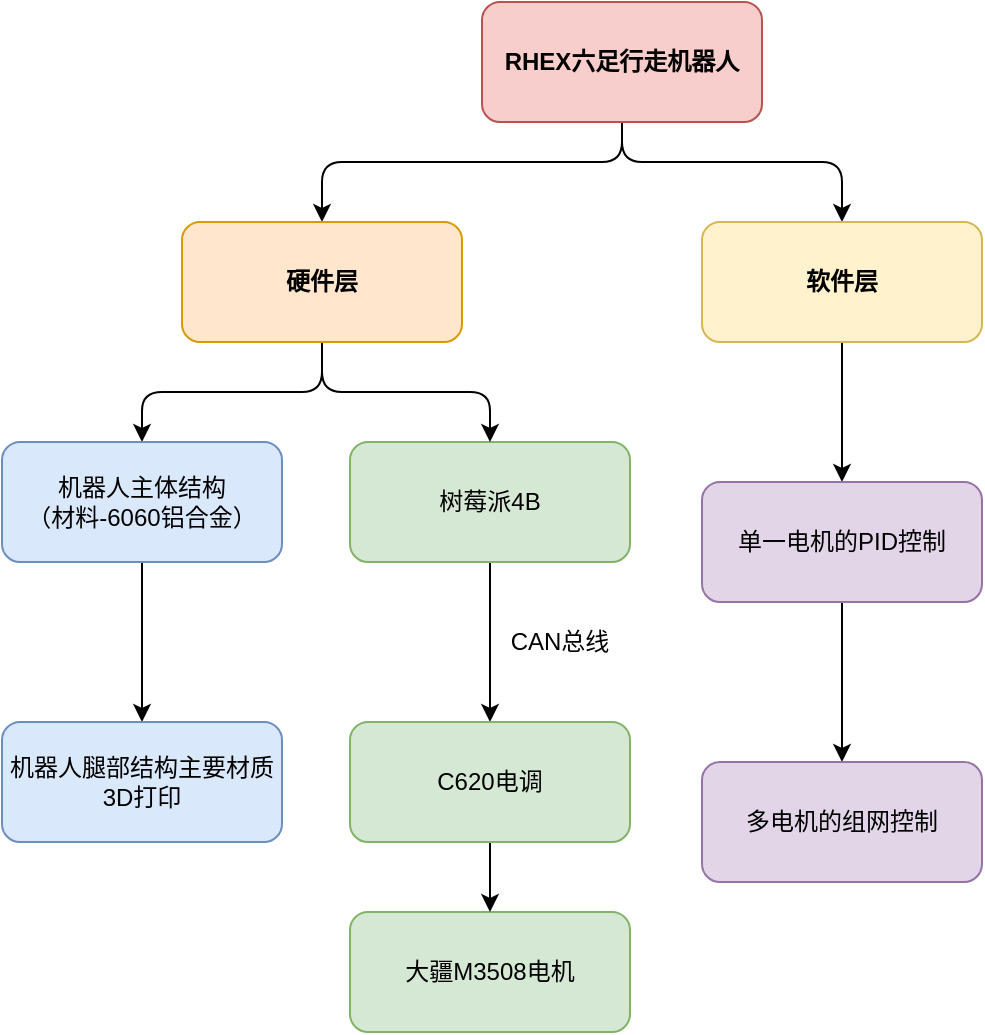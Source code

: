 <mxfile version="14.1.1" type="github">
  <diagram id="0fhJsxupJ34avvza4oCv" name="Page-1">
    <mxGraphModel dx="996" dy="560" grid="1" gridSize="10" guides="1" tooltips="1" connect="1" arrows="1" fold="1" page="1" pageScale="1" pageWidth="827" pageHeight="1169" math="0" shadow="0">
      <root>
        <mxCell id="0" />
        <mxCell id="1" parent="0" />
        <mxCell id="losFjBVcdrx-_rACfw7f-8" style="edgeStyle=orthogonalEdgeStyle;rounded=1;orthogonalLoop=1;jettySize=auto;html=1;entryX=0.5;entryY=0;entryDx=0;entryDy=0;" edge="1" parent="1" source="losFjBVcdrx-_rACfw7f-1" target="losFjBVcdrx-_rACfw7f-7">
          <mxGeometry relative="1" as="geometry">
            <Array as="points">
              <mxPoint x="480" y="200" />
              <mxPoint x="330" y="200" />
            </Array>
          </mxGeometry>
        </mxCell>
        <mxCell id="losFjBVcdrx-_rACfw7f-16" style="edgeStyle=orthogonalEdgeStyle;rounded=1;orthogonalLoop=1;jettySize=auto;html=1;entryX=0.5;entryY=0;entryDx=0;entryDy=0;" edge="1" parent="1" source="losFjBVcdrx-_rACfw7f-1" target="losFjBVcdrx-_rACfw7f-9">
          <mxGeometry relative="1" as="geometry">
            <Array as="points">
              <mxPoint x="480" y="200" />
              <mxPoint x="590" y="200" />
            </Array>
          </mxGeometry>
        </mxCell>
        <mxCell id="losFjBVcdrx-_rACfw7f-1" value="RHEX六足行走机器人" style="rounded=1;whiteSpace=wrap;html=1;fillColor=#f8cecc;strokeColor=#b85450;fontStyle=1" vertex="1" parent="1">
          <mxGeometry x="410" y="120" width="140" height="60" as="geometry" />
        </mxCell>
        <mxCell id="losFjBVcdrx-_rACfw7f-3" value="大疆M3508电机" style="rounded=1;whiteSpace=wrap;html=1;fillColor=#d5e8d4;strokeColor=#82b366;" vertex="1" parent="1">
          <mxGeometry x="344" y="575" width="140" height="60" as="geometry" />
        </mxCell>
        <mxCell id="losFjBVcdrx-_rACfw7f-13" style="edgeStyle=orthogonalEdgeStyle;rounded=1;orthogonalLoop=1;jettySize=auto;html=1;entryX=0.5;entryY=0;entryDx=0;entryDy=0;" edge="1" parent="1" source="losFjBVcdrx-_rACfw7f-5" target="losFjBVcdrx-_rACfw7f-11">
          <mxGeometry relative="1" as="geometry" />
        </mxCell>
        <mxCell id="losFjBVcdrx-_rACfw7f-5" value="树莓派4B" style="rounded=1;whiteSpace=wrap;html=1;fillColor=#d5e8d4;strokeColor=#82b366;" vertex="1" parent="1">
          <mxGeometry x="344" y="340" width="140" height="60" as="geometry" />
        </mxCell>
        <mxCell id="losFjBVcdrx-_rACfw7f-12" style="edgeStyle=orthogonalEdgeStyle;rounded=1;orthogonalLoop=1;jettySize=auto;html=1;entryX=0.5;entryY=0;entryDx=0;entryDy=0;" edge="1" parent="1" source="losFjBVcdrx-_rACfw7f-7" target="losFjBVcdrx-_rACfw7f-5">
          <mxGeometry relative="1" as="geometry" />
        </mxCell>
        <mxCell id="losFjBVcdrx-_rACfw7f-20" style="edgeStyle=orthogonalEdgeStyle;rounded=1;orthogonalLoop=1;jettySize=auto;html=1;entryX=0.5;entryY=0;entryDx=0;entryDy=0;" edge="1" parent="1" source="losFjBVcdrx-_rACfw7f-7" target="losFjBVcdrx-_rACfw7f-18">
          <mxGeometry relative="1" as="geometry" />
        </mxCell>
        <mxCell id="losFjBVcdrx-_rACfw7f-7" value="硬件层" style="rounded=1;whiteSpace=wrap;html=1;labelBackgroundColor=none;labelBorderColor=none;fillColor=#ffe6cc;strokeColor=#d79b00;fontStyle=1;" vertex="1" parent="1">
          <mxGeometry x="260" y="230" width="140" height="60" as="geometry" />
        </mxCell>
        <mxCell id="losFjBVcdrx-_rACfw7f-24" style="edgeStyle=orthogonalEdgeStyle;rounded=1;orthogonalLoop=1;jettySize=auto;html=1;" edge="1" parent="1" source="losFjBVcdrx-_rACfw7f-9" target="losFjBVcdrx-_rACfw7f-22">
          <mxGeometry relative="1" as="geometry" />
        </mxCell>
        <mxCell id="losFjBVcdrx-_rACfw7f-9" value="软件层" style="rounded=1;whiteSpace=wrap;html=1;fontStyle=1;fillColor=#fff2cc;strokeColor=#d6b656;" vertex="1" parent="1">
          <mxGeometry x="520" y="230" width="140" height="60" as="geometry" />
        </mxCell>
        <mxCell id="losFjBVcdrx-_rACfw7f-14" style="edgeStyle=orthogonalEdgeStyle;rounded=1;orthogonalLoop=1;jettySize=auto;html=1;entryX=0.5;entryY=0;entryDx=0;entryDy=0;" edge="1" parent="1" source="losFjBVcdrx-_rACfw7f-11" target="losFjBVcdrx-_rACfw7f-3">
          <mxGeometry relative="1" as="geometry" />
        </mxCell>
        <mxCell id="losFjBVcdrx-_rACfw7f-11" value="C620电调" style="rounded=1;whiteSpace=wrap;html=1;fillColor=#d5e8d4;strokeColor=#82b366;" vertex="1" parent="1">
          <mxGeometry x="344" y="480" width="140" height="60" as="geometry" />
        </mxCell>
        <mxCell id="losFjBVcdrx-_rACfw7f-17" value="CAN总线" style="text;html=1;strokeColor=none;fillColor=none;align=center;verticalAlign=middle;whiteSpace=wrap;rounded=0;" vertex="1" parent="1">
          <mxGeometry x="414" y="430" width="70" height="20" as="geometry" />
        </mxCell>
        <mxCell id="losFjBVcdrx-_rACfw7f-21" style="edgeStyle=orthogonalEdgeStyle;rounded=1;orthogonalLoop=1;jettySize=auto;html=1;entryX=0.5;entryY=0;entryDx=0;entryDy=0;" edge="1" parent="1" source="losFjBVcdrx-_rACfw7f-18" target="losFjBVcdrx-_rACfw7f-19">
          <mxGeometry relative="1" as="geometry" />
        </mxCell>
        <mxCell id="losFjBVcdrx-_rACfw7f-18" value="机器人主体结构&lt;br&gt;（材料-6060铝合金）" style="rounded=1;whiteSpace=wrap;html=1;fillColor=#dae8fc;strokeColor=#6c8ebf;" vertex="1" parent="1">
          <mxGeometry x="170" y="340" width="140" height="60" as="geometry" />
        </mxCell>
        <mxCell id="losFjBVcdrx-_rACfw7f-19" value="机器人腿部结构主要材质&lt;br&gt;3D打印" style="rounded=1;whiteSpace=wrap;html=1;fillColor=#dae8fc;strokeColor=#6c8ebf;" vertex="1" parent="1">
          <mxGeometry x="170" y="480" width="140" height="60" as="geometry" />
        </mxCell>
        <mxCell id="losFjBVcdrx-_rACfw7f-25" style="edgeStyle=orthogonalEdgeStyle;rounded=1;orthogonalLoop=1;jettySize=auto;html=1;entryX=0.5;entryY=0;entryDx=0;entryDy=0;" edge="1" parent="1" source="losFjBVcdrx-_rACfw7f-22" target="losFjBVcdrx-_rACfw7f-23">
          <mxGeometry relative="1" as="geometry" />
        </mxCell>
        <mxCell id="losFjBVcdrx-_rACfw7f-22" value="单一电机的PID控制" style="rounded=1;whiteSpace=wrap;html=1;fillColor=#e1d5e7;strokeColor=#9673a6;" vertex="1" parent="1">
          <mxGeometry x="520" y="360" width="140" height="60" as="geometry" />
        </mxCell>
        <mxCell id="losFjBVcdrx-_rACfw7f-23" value="多电机的组网控制" style="rounded=1;whiteSpace=wrap;html=1;fillColor=#e1d5e7;strokeColor=#9673a6;" vertex="1" parent="1">
          <mxGeometry x="520" y="500" width="140" height="60" as="geometry" />
        </mxCell>
      </root>
    </mxGraphModel>
  </diagram>
</mxfile>
